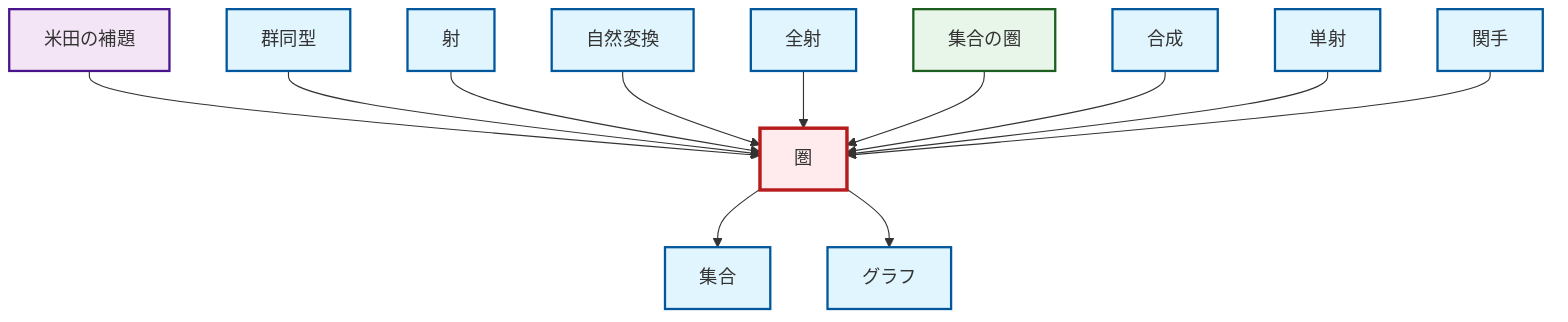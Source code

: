 graph TD
    classDef definition fill:#e1f5fe,stroke:#01579b,stroke-width:2px
    classDef theorem fill:#f3e5f5,stroke:#4a148c,stroke-width:2px
    classDef axiom fill:#fff3e0,stroke:#e65100,stroke-width:2px
    classDef example fill:#e8f5e9,stroke:#1b5e20,stroke-width:2px
    classDef current fill:#ffebee,stroke:#b71c1c,stroke-width:3px
    def-graph["グラフ"]:::definition
    def-monomorphism["単射"]:::definition
    thm-yoneda["米田の補題"]:::theorem
    def-natural-transformation["自然変換"]:::definition
    def-composition["合成"]:::definition
    def-isomorphism["群同型"]:::definition
    ex-set-category["集合の圏"]:::example
    def-category["圏"]:::definition
    def-epimorphism["全射"]:::definition
    def-set["集合"]:::definition
    def-morphism["射"]:::definition
    def-functor["関手"]:::definition
    thm-yoneda --> def-category
    def-isomorphism --> def-category
    def-morphism --> def-category
    def-natural-transformation --> def-category
    def-epimorphism --> def-category
    ex-set-category --> def-category
    def-composition --> def-category
    def-category --> def-set
    def-monomorphism --> def-category
    def-functor --> def-category
    def-category --> def-graph
    class def-category current